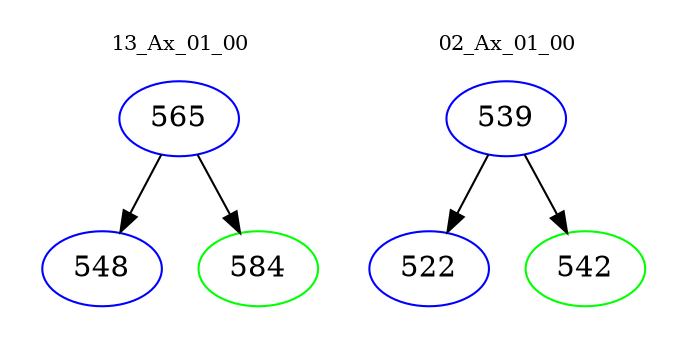 digraph{
subgraph cluster_0 {
color = white
label = "13_Ax_01_00";
fontsize=10;
T0_565 [label="565", color="blue"]
T0_565 -> T0_548 [color="black"]
T0_548 [label="548", color="blue"]
T0_565 -> T0_584 [color="black"]
T0_584 [label="584", color="green"]
}
subgraph cluster_1 {
color = white
label = "02_Ax_01_00";
fontsize=10;
T1_539 [label="539", color="blue"]
T1_539 -> T1_522 [color="black"]
T1_522 [label="522", color="blue"]
T1_539 -> T1_542 [color="black"]
T1_542 [label="542", color="green"]
}
}
